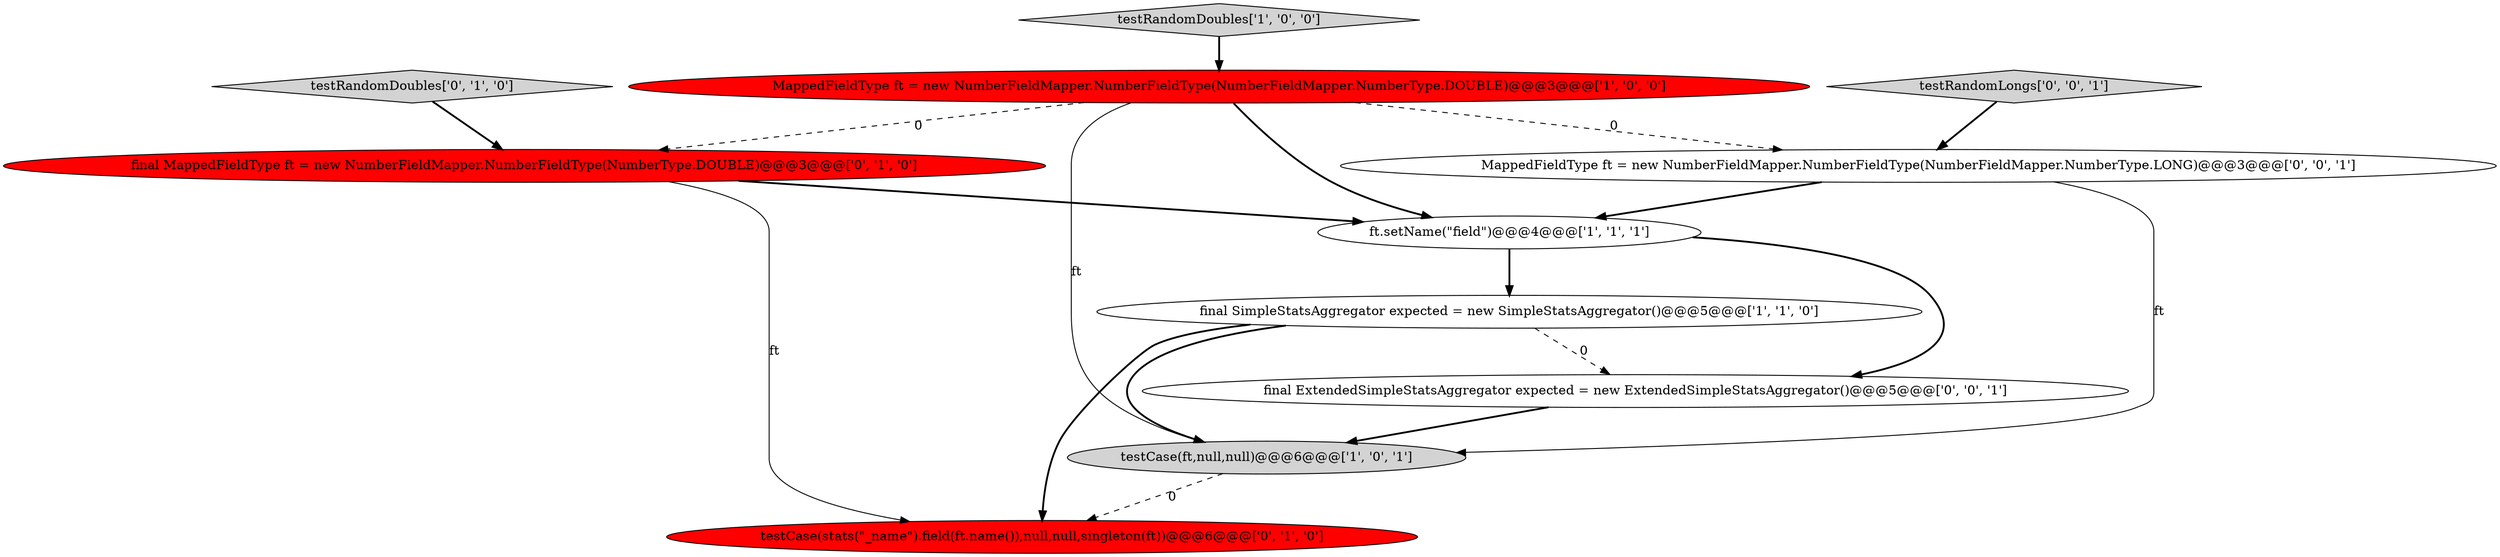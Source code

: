 digraph {
3 [style = filled, label = "testCase(ft,null,null)@@@6@@@['1', '0', '1']", fillcolor = lightgray, shape = ellipse image = "AAA0AAABBB1BBB"];
4 [style = filled, label = "testRandomDoubles['1', '0', '0']", fillcolor = lightgray, shape = diamond image = "AAA0AAABBB1BBB"];
7 [style = filled, label = "final MappedFieldType ft = new NumberFieldMapper.NumberFieldType(NumberType.DOUBLE)@@@3@@@['0', '1', '0']", fillcolor = red, shape = ellipse image = "AAA1AAABBB2BBB"];
8 [style = filled, label = "testRandomLongs['0', '0', '1']", fillcolor = lightgray, shape = diamond image = "AAA0AAABBB3BBB"];
2 [style = filled, label = "final SimpleStatsAggregator expected = new SimpleStatsAggregator()@@@5@@@['1', '1', '0']", fillcolor = white, shape = ellipse image = "AAA0AAABBB1BBB"];
5 [style = filled, label = "testCase(stats(\"_name\").field(ft.name()),null,null,singleton(ft))@@@6@@@['0', '1', '0']", fillcolor = red, shape = ellipse image = "AAA1AAABBB2BBB"];
1 [style = filled, label = "ft.setName(\"field\")@@@4@@@['1', '1', '1']", fillcolor = white, shape = ellipse image = "AAA0AAABBB1BBB"];
9 [style = filled, label = "MappedFieldType ft = new NumberFieldMapper.NumberFieldType(NumberFieldMapper.NumberType.LONG)@@@3@@@['0', '0', '1']", fillcolor = white, shape = ellipse image = "AAA0AAABBB3BBB"];
10 [style = filled, label = "final ExtendedSimpleStatsAggregator expected = new ExtendedSimpleStatsAggregator()@@@5@@@['0', '0', '1']", fillcolor = white, shape = ellipse image = "AAA0AAABBB3BBB"];
6 [style = filled, label = "testRandomDoubles['0', '1', '0']", fillcolor = lightgray, shape = diamond image = "AAA0AAABBB2BBB"];
0 [style = filled, label = "MappedFieldType ft = new NumberFieldMapper.NumberFieldType(NumberFieldMapper.NumberType.DOUBLE)@@@3@@@['1', '0', '0']", fillcolor = red, shape = ellipse image = "AAA1AAABBB1BBB"];
3->5 [style = dashed, label="0"];
10->3 [style = bold, label=""];
2->10 [style = dashed, label="0"];
1->2 [style = bold, label=""];
7->1 [style = bold, label=""];
0->9 [style = dashed, label="0"];
9->3 [style = solid, label="ft"];
6->7 [style = bold, label=""];
9->1 [style = bold, label=""];
0->7 [style = dashed, label="0"];
1->10 [style = bold, label=""];
7->5 [style = solid, label="ft"];
0->1 [style = bold, label=""];
0->3 [style = solid, label="ft"];
2->3 [style = bold, label=""];
4->0 [style = bold, label=""];
2->5 [style = bold, label=""];
8->9 [style = bold, label=""];
}
